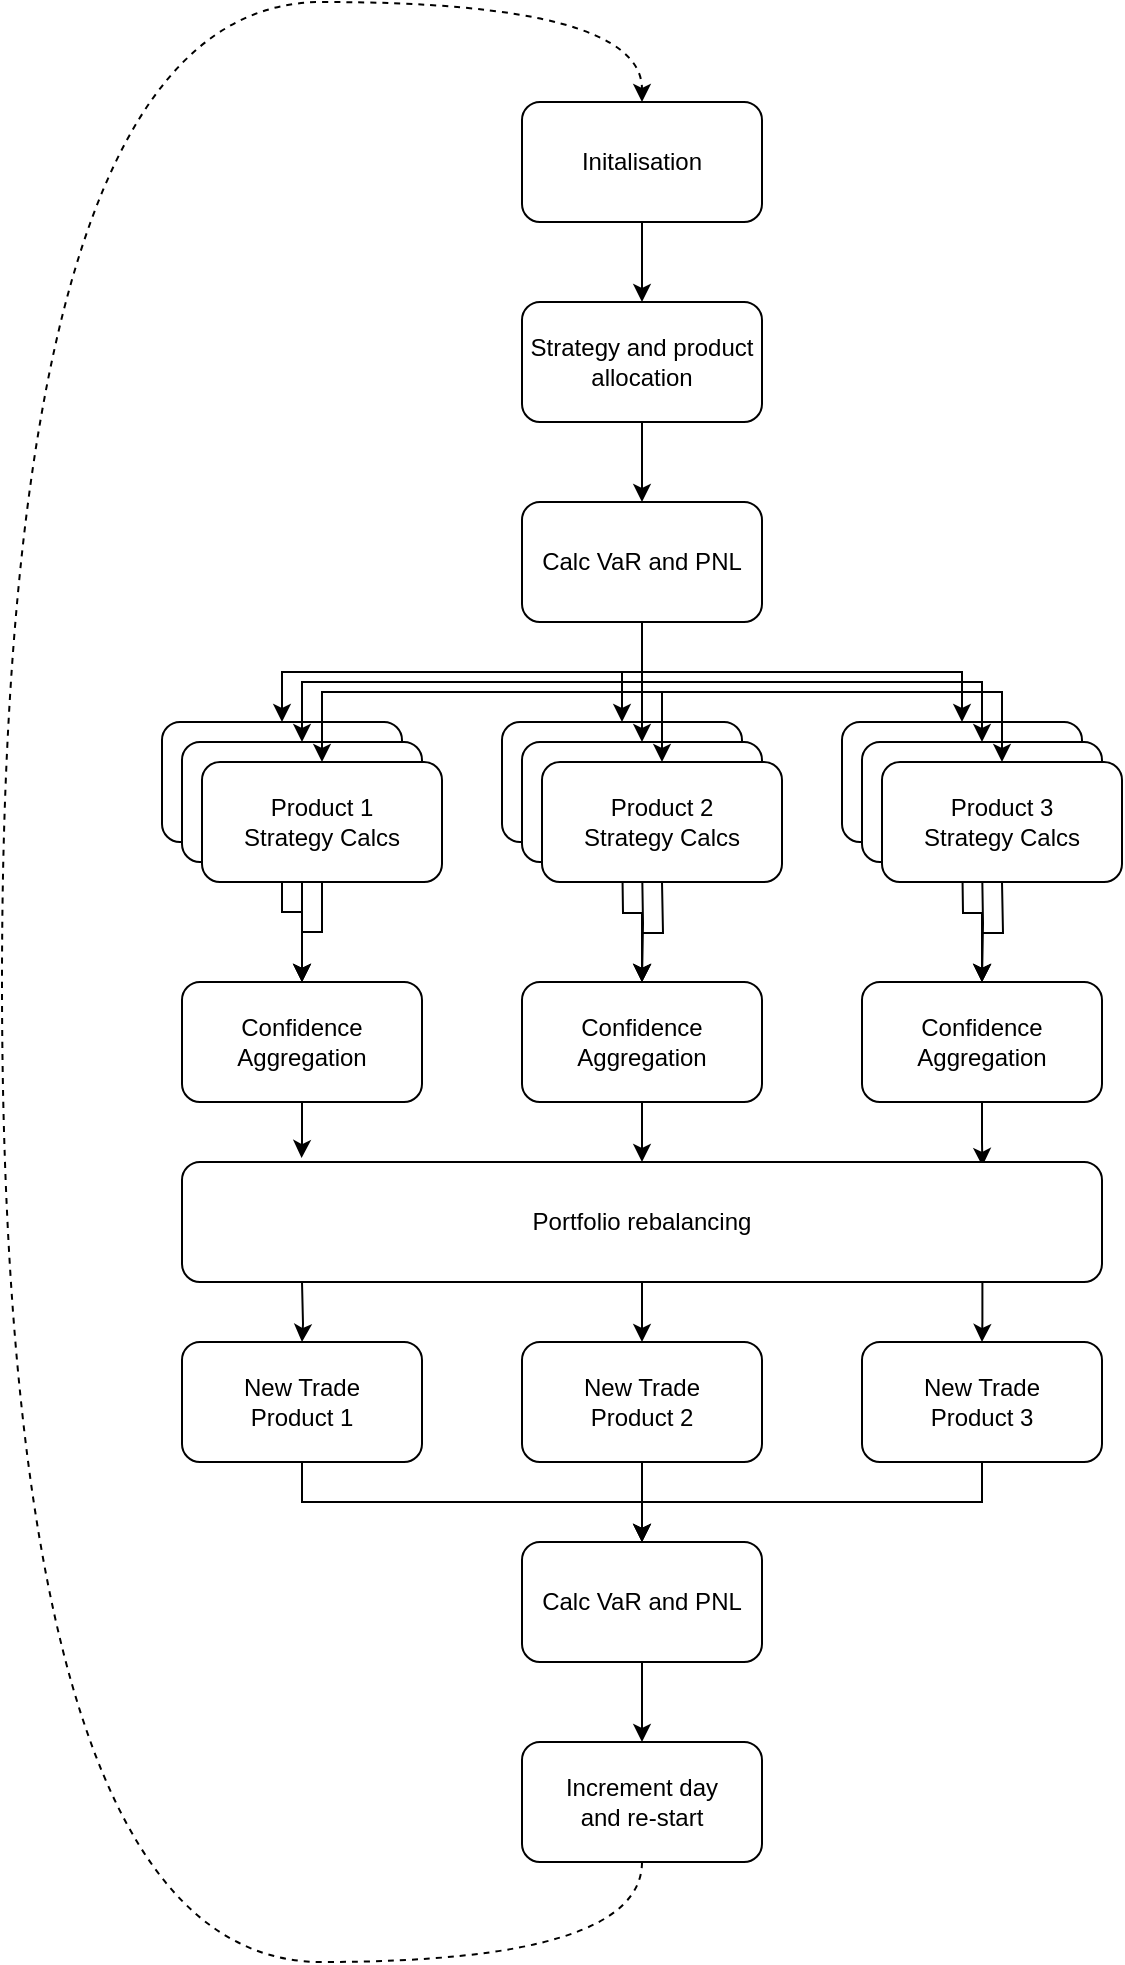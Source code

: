 <mxfile version="13.7.7" type="github"><diagram id="IkWc2ZGjf57PD3JHDBwn" name="Page-1"><mxGraphModel dx="1182" dy="732" grid="1" gridSize="10" guides="1" tooltips="1" connect="1" arrows="1" fold="1" page="1" pageScale="1" pageWidth="827" pageHeight="1169" math="0" shadow="0"><root><mxCell id="0"/><mxCell id="1" parent="0"/><mxCell id="z_9ZXNSyzefPM_XCyMbZ-1" value="Initalisation" style="rounded=1;whiteSpace=wrap;html=1;" parent="1" vertex="1"><mxGeometry x="360" y="80" width="120" height="60" as="geometry"/></mxCell><mxCell id="z_9ZXNSyzefPM_XCyMbZ-8" value="" style="edgeStyle=orthogonalEdgeStyle;rounded=0;orthogonalLoop=1;jettySize=auto;html=1;" parent="1" source="z_9ZXNSyzefPM_XCyMbZ-6" target="z_9ZXNSyzefPM_XCyMbZ-7" edge="1"><mxGeometry relative="1" as="geometry"/></mxCell><mxCell id="z_9ZXNSyzefPM_XCyMbZ-6" value="Strategy and product allocation" style="rounded=1;whiteSpace=wrap;html=1;" parent="1" vertex="1"><mxGeometry x="360" y="180" width="120" height="60" as="geometry"/></mxCell><mxCell id="z_9ZXNSyzefPM_XCyMbZ-4" value="" style="edgeStyle=orthogonalEdgeStyle;rounded=0;orthogonalLoop=1;jettySize=auto;html=1;entryX=0.5;entryY=0;entryDx=0;entryDy=0;" parent="1" source="z_9ZXNSyzefPM_XCyMbZ-1" target="z_9ZXNSyzefPM_XCyMbZ-6" edge="1"><mxGeometry relative="1" as="geometry"><mxPoint x="420" y="250" as="targetPoint"/></mxGeometry></mxCell><mxCell id="z_9ZXNSyzefPM_XCyMbZ-36" style="edgeStyle=orthogonalEdgeStyle;rounded=0;orthogonalLoop=1;jettySize=auto;html=1;entryX=0.5;entryY=0;entryDx=0;entryDy=0;exitX=0.5;exitY=1;exitDx=0;exitDy=0;" parent="1" source="z_9ZXNSyzefPM_XCyMbZ-7" target="z_9ZXNSyzefPM_XCyMbZ-31" edge="1"><mxGeometry relative="1" as="geometry"/></mxCell><mxCell id="z_9ZXNSyzefPM_XCyMbZ-39" style="edgeStyle=orthogonalEdgeStyle;rounded=0;orthogonalLoop=1;jettySize=auto;html=1;entryX=0.5;entryY=0;entryDx=0;entryDy=0;exitX=0.5;exitY=1;exitDx=0;exitDy=0;" parent="1" source="z_9ZXNSyzefPM_XCyMbZ-7" target="z_9ZXNSyzefPM_XCyMbZ-24" edge="1"><mxGeometry relative="1" as="geometry"/></mxCell><mxCell id="z_9ZXNSyzefPM_XCyMbZ-7" value="Calc VaR and PNL" style="whiteSpace=wrap;html=1;rounded=1;" parent="1" vertex="1"><mxGeometry x="360" y="280" width="120" height="60" as="geometry"/></mxCell><mxCell id="z_9ZXNSyzefPM_XCyMbZ-20" style="edgeStyle=orthogonalEdgeStyle;rounded=0;orthogonalLoop=1;jettySize=auto;html=1;entryX=0.5;entryY=0;entryDx=0;entryDy=0;exitX=0.5;exitY=1;exitDx=0;exitDy=0;" parent="1" source="z_9ZXNSyzefPM_XCyMbZ-7" target="z_9ZXNSyzefPM_XCyMbZ-28" edge="1"><mxGeometry relative="1" as="geometry"><mxPoint x="390" y="370" as="sourcePoint"/><mxPoint x="410" y="505" as="targetPoint"/></mxGeometry></mxCell><mxCell id="z_9ZXNSyzefPM_XCyMbZ-50" style="edgeStyle=orthogonalEdgeStyle;rounded=0;orthogonalLoop=1;jettySize=auto;html=1;entryX=0.5;entryY=0;entryDx=0;entryDy=0;" parent="1" source="z_9ZXNSyzefPM_XCyMbZ-24" target="z_9ZXNSyzefPM_XCyMbZ-47" edge="1"><mxGeometry relative="1" as="geometry"><mxPoint x="260" y="550" as="targetPoint"/></mxGeometry></mxCell><mxCell id="z_9ZXNSyzefPM_XCyMbZ-24" value="Strategy 1" style="whiteSpace=wrap;html=1;rounded=1;" parent="1" vertex="1"><mxGeometry x="180" y="390" width="120" height="60" as="geometry"/></mxCell><mxCell id="z_9ZXNSyzefPM_XCyMbZ-49" style="edgeStyle=orthogonalEdgeStyle;rounded=0;orthogonalLoop=1;jettySize=auto;html=1;entryX=0.5;entryY=0;entryDx=0;entryDy=0;" parent="1" source="z_9ZXNSyzefPM_XCyMbZ-25" target="z_9ZXNSyzefPM_XCyMbZ-47" edge="1"><mxGeometry relative="1" as="geometry"/></mxCell><mxCell id="z_9ZXNSyzefPM_XCyMbZ-25" value="Strategy 1" style="whiteSpace=wrap;html=1;rounded=1;" parent="1" vertex="1"><mxGeometry x="190" y="400" width="120" height="60" as="geometry"/></mxCell><mxCell id="z_9ZXNSyzefPM_XCyMbZ-48" value="" style="edgeStyle=orthogonalEdgeStyle;rounded=0;orthogonalLoop=1;jettySize=auto;html=1;" parent="1" source="z_9ZXNSyzefPM_XCyMbZ-26" target="z_9ZXNSyzefPM_XCyMbZ-47" edge="1"><mxGeometry relative="1" as="geometry"/></mxCell><mxCell id="z_9ZXNSyzefPM_XCyMbZ-26" value="Product 1 &lt;br&gt;Strategy Calcs" style="whiteSpace=wrap;html=1;rounded=1;" parent="1" vertex="1"><mxGeometry x="200" y="410" width="120" height="60" as="geometry"/></mxCell><mxCell id="z_9ZXNSyzefPM_XCyMbZ-28" value="Strategy 1" style="whiteSpace=wrap;html=1;rounded=1;" parent="1" vertex="1"><mxGeometry x="350" y="390" width="120" height="60" as="geometry"/></mxCell><mxCell id="z_9ZXNSyzefPM_XCyMbZ-29" value="Strategy 1" style="whiteSpace=wrap;html=1;rounded=1;" parent="1" vertex="1"><mxGeometry x="360" y="400" width="120" height="60" as="geometry"/></mxCell><mxCell id="z_9ZXNSyzefPM_XCyMbZ-31" value="Strategy 1" style="whiteSpace=wrap;html=1;rounded=1;" parent="1" vertex="1"><mxGeometry x="520" y="390" width="120" height="60" as="geometry"/></mxCell><mxCell id="z_9ZXNSyzefPM_XCyMbZ-32" value="Strategy 1" style="whiteSpace=wrap;html=1;rounded=1;" parent="1" vertex="1"><mxGeometry x="530" y="400" width="120" height="60" as="geometry"/></mxCell><mxCell id="z_9ZXNSyzefPM_XCyMbZ-19" style="edgeStyle=orthogonalEdgeStyle;rounded=0;orthogonalLoop=1;jettySize=auto;html=1;entryX=0.5;entryY=0;entryDx=0;entryDy=0;exitX=0.5;exitY=1;exitDx=0;exitDy=0;" parent="1" source="z_9ZXNSyzefPM_XCyMbZ-7" target="z_9ZXNSyzefPM_XCyMbZ-29" edge="1"><mxGeometry relative="1" as="geometry"><mxPoint x="420" y="460" as="sourcePoint"/><mxPoint x="420" y="515" as="targetPoint"/></mxGeometry></mxCell><mxCell id="z_9ZXNSyzefPM_XCyMbZ-17" style="edgeStyle=orthogonalEdgeStyle;rounded=0;orthogonalLoop=1;jettySize=auto;html=1;entryX=0.5;entryY=0;entryDx=0;entryDy=0;exitX=0.5;exitY=1;exitDx=0;exitDy=0;" parent="1" source="z_9ZXNSyzefPM_XCyMbZ-7" target="z_9ZXNSyzefPM_XCyMbZ-30" edge="1"><mxGeometry relative="1" as="geometry"><mxPoint x="430" y="470" as="sourcePoint"/><mxPoint x="430" y="525" as="targetPoint"/></mxGeometry></mxCell><mxCell id="z_9ZXNSyzefPM_XCyMbZ-34" style="edgeStyle=orthogonalEdgeStyle;rounded=0;orthogonalLoop=1;jettySize=auto;html=1;entryX=0.5;entryY=0;entryDx=0;entryDy=0;exitX=0.5;exitY=1;exitDx=0;exitDy=0;" parent="1" source="z_9ZXNSyzefPM_XCyMbZ-7" target="z_9ZXNSyzefPM_XCyMbZ-33" edge="1"><mxGeometry relative="1" as="geometry"><mxPoint x="490" y="440" as="sourcePoint"/></mxGeometry></mxCell><mxCell id="z_9ZXNSyzefPM_XCyMbZ-37" style="edgeStyle=orthogonalEdgeStyle;rounded=0;orthogonalLoop=1;jettySize=auto;html=1;entryX=0.5;entryY=0;entryDx=0;entryDy=0;exitX=0.5;exitY=1;exitDx=0;exitDy=0;" parent="1" source="z_9ZXNSyzefPM_XCyMbZ-7" target="z_9ZXNSyzefPM_XCyMbZ-26" edge="1"><mxGeometry relative="1" as="geometry"/></mxCell><mxCell id="z_9ZXNSyzefPM_XCyMbZ-38" style="edgeStyle=orthogonalEdgeStyle;rounded=0;orthogonalLoop=1;jettySize=auto;html=1;entryX=0.5;entryY=0;entryDx=0;entryDy=0;exitX=0.5;exitY=1;exitDx=0;exitDy=0;" parent="1" source="z_9ZXNSyzefPM_XCyMbZ-7" target="z_9ZXNSyzefPM_XCyMbZ-25" edge="1"><mxGeometry relative="1" as="geometry"/></mxCell><mxCell id="z_9ZXNSyzefPM_XCyMbZ-35" style="edgeStyle=orthogonalEdgeStyle;rounded=0;orthogonalLoop=1;jettySize=auto;html=1;entryX=0.5;entryY=0;entryDx=0;entryDy=0;exitX=0.5;exitY=1;exitDx=0;exitDy=0;" parent="1" source="z_9ZXNSyzefPM_XCyMbZ-7" target="z_9ZXNSyzefPM_XCyMbZ-32" edge="1"><mxGeometry relative="1" as="geometry"><mxPoint x="480" y="430" as="sourcePoint"/></mxGeometry></mxCell><mxCell id="z_9ZXNSyzefPM_XCyMbZ-60" value="" style="edgeStyle=orthogonalEdgeStyle;rounded=0;orthogonalLoop=1;jettySize=auto;html=1;entryX=0.13;entryY=-0.033;entryDx=0;entryDy=0;entryPerimeter=0;" parent="1" source="z_9ZXNSyzefPM_XCyMbZ-47" target="z_9ZXNSyzefPM_XCyMbZ-59" edge="1"><mxGeometry relative="1" as="geometry"/></mxCell><mxCell id="z_9ZXNSyzefPM_XCyMbZ-47" value="Confidence&lt;br&gt;Aggregation" style="whiteSpace=wrap;html=1;rounded=1;" parent="1" vertex="1"><mxGeometry x="190" y="520" width="120" height="60" as="geometry"/></mxCell><mxCell id="z_9ZXNSyzefPM_XCyMbZ-51" style="edgeStyle=orthogonalEdgeStyle;rounded=0;orthogonalLoop=1;jettySize=auto;html=1;entryX=0.5;entryY=0;entryDx=0;entryDy=0;" parent="1" target="z_9ZXNSyzefPM_XCyMbZ-54" edge="1"><mxGeometry relative="1" as="geometry"><mxPoint x="430" y="550" as="targetPoint"/><mxPoint x="410" y="450" as="sourcePoint"/></mxGeometry></mxCell><mxCell id="z_9ZXNSyzefPM_XCyMbZ-52" style="edgeStyle=orthogonalEdgeStyle;rounded=0;orthogonalLoop=1;jettySize=auto;html=1;entryX=0.5;entryY=0;entryDx=0;entryDy=0;" parent="1" target="z_9ZXNSyzefPM_XCyMbZ-54" edge="1"><mxGeometry relative="1" as="geometry"><mxPoint x="420" y="460" as="sourcePoint"/></mxGeometry></mxCell><mxCell id="z_9ZXNSyzefPM_XCyMbZ-53" value="" style="edgeStyle=orthogonalEdgeStyle;rounded=0;orthogonalLoop=1;jettySize=auto;html=1;" parent="1" target="z_9ZXNSyzefPM_XCyMbZ-54" edge="1"><mxGeometry relative="1" as="geometry"><mxPoint x="430" y="470" as="sourcePoint"/></mxGeometry></mxCell><mxCell id="z_9ZXNSyzefPM_XCyMbZ-61" style="edgeStyle=orthogonalEdgeStyle;rounded=0;orthogonalLoop=1;jettySize=auto;html=1;entryX=0.5;entryY=0;entryDx=0;entryDy=0;" parent="1" source="z_9ZXNSyzefPM_XCyMbZ-54" target="z_9ZXNSyzefPM_XCyMbZ-59" edge="1"><mxGeometry relative="1" as="geometry"/></mxCell><mxCell id="z_9ZXNSyzefPM_XCyMbZ-54" value="Confidence&lt;br&gt;Aggregation" style="whiteSpace=wrap;html=1;rounded=1;" parent="1" vertex="1"><mxGeometry x="360" y="520" width="120" height="60" as="geometry"/></mxCell><mxCell id="z_9ZXNSyzefPM_XCyMbZ-55" style="edgeStyle=orthogonalEdgeStyle;rounded=0;orthogonalLoop=1;jettySize=auto;html=1;entryX=0.5;entryY=0;entryDx=0;entryDy=0;" parent="1" target="z_9ZXNSyzefPM_XCyMbZ-58" edge="1"><mxGeometry relative="1" as="geometry"><mxPoint x="600" y="550" as="targetPoint"/><mxPoint x="580" y="450" as="sourcePoint"/></mxGeometry></mxCell><mxCell id="z_9ZXNSyzefPM_XCyMbZ-56" style="edgeStyle=orthogonalEdgeStyle;rounded=0;orthogonalLoop=1;jettySize=auto;html=1;entryX=0.5;entryY=0;entryDx=0;entryDy=0;" parent="1" target="z_9ZXNSyzefPM_XCyMbZ-58" edge="1"><mxGeometry relative="1" as="geometry"><mxPoint x="590" y="460" as="sourcePoint"/></mxGeometry></mxCell><mxCell id="z_9ZXNSyzefPM_XCyMbZ-57" value="" style="edgeStyle=orthogonalEdgeStyle;rounded=0;orthogonalLoop=1;jettySize=auto;html=1;" parent="1" target="z_9ZXNSyzefPM_XCyMbZ-58" edge="1"><mxGeometry relative="1" as="geometry"><mxPoint x="600" y="470" as="sourcePoint"/></mxGeometry></mxCell><mxCell id="z_9ZXNSyzefPM_XCyMbZ-62" style="edgeStyle=orthogonalEdgeStyle;rounded=0;orthogonalLoop=1;jettySize=auto;html=1;entryX=0.87;entryY=0.033;entryDx=0;entryDy=0;entryPerimeter=0;" parent="1" source="z_9ZXNSyzefPM_XCyMbZ-58" target="z_9ZXNSyzefPM_XCyMbZ-59" edge="1"><mxGeometry relative="1" as="geometry"/></mxCell><mxCell id="z_9ZXNSyzefPM_XCyMbZ-58" value="Confidence&lt;br&gt;Aggregation" style="whiteSpace=wrap;html=1;rounded=1;" parent="1" vertex="1"><mxGeometry x="530" y="520" width="120" height="60" as="geometry"/></mxCell><mxCell id="z_9ZXNSyzefPM_XCyMbZ-30" value="Product 2&lt;br&gt;Strategy Calcs" style="whiteSpace=wrap;html=1;rounded=1;" parent="1" vertex="1"><mxGeometry x="370" y="410" width="120" height="60" as="geometry"/></mxCell><mxCell id="z_9ZXNSyzefPM_XCyMbZ-33" value="Product 3&lt;br&gt;Strategy Calcs" style="whiteSpace=wrap;html=1;rounded=1;" parent="1" vertex="1"><mxGeometry x="540" y="410" width="120" height="60" as="geometry"/></mxCell><mxCell id="z_9ZXNSyzefPM_XCyMbZ-75" style="edgeStyle=orthogonalEdgeStyle;rounded=0;orthogonalLoop=1;jettySize=auto;html=1;" parent="1" target="z_9ZXNSyzefPM_XCyMbZ-72" edge="1"><mxGeometry relative="1" as="geometry"><mxPoint x="250" y="670" as="sourcePoint"/></mxGeometry></mxCell><mxCell id="z_9ZXNSyzefPM_XCyMbZ-76" style="edgeStyle=orthogonalEdgeStyle;rounded=0;orthogonalLoop=1;jettySize=auto;html=1;entryX=0.5;entryY=0;entryDx=0;entryDy=0;" parent="1" source="z_9ZXNSyzefPM_XCyMbZ-59" target="z_9ZXNSyzefPM_XCyMbZ-73" edge="1"><mxGeometry relative="1" as="geometry"/></mxCell><mxCell id="z_9ZXNSyzefPM_XCyMbZ-77" style="edgeStyle=orthogonalEdgeStyle;rounded=0;orthogonalLoop=1;jettySize=auto;html=1;exitX=0.87;exitY=1;exitDx=0;exitDy=0;exitPerimeter=0;" parent="1" source="z_9ZXNSyzefPM_XCyMbZ-59" target="z_9ZXNSyzefPM_XCyMbZ-74" edge="1"><mxGeometry relative="1" as="geometry"><mxPoint x="740" y="820" as="sourcePoint"/></mxGeometry></mxCell><mxCell id="z_9ZXNSyzefPM_XCyMbZ-59" value="Portfolio rebalancing" style="whiteSpace=wrap;html=1;rounded=1;" parent="1" vertex="1"><mxGeometry x="190" y="610" width="460" height="60" as="geometry"/></mxCell><mxCell id="z_9ZXNSyzefPM_XCyMbZ-80" style="edgeStyle=orthogonalEdgeStyle;rounded=0;orthogonalLoop=1;jettySize=auto;html=1;exitX=0.5;exitY=1;exitDx=0;exitDy=0;" parent="1" source="z_9ZXNSyzefPM_XCyMbZ-72" target="z_9ZXNSyzefPM_XCyMbZ-79" edge="1"><mxGeometry relative="1" as="geometry"/></mxCell><mxCell id="z_9ZXNSyzefPM_XCyMbZ-72" value="New Trade&lt;br&gt;Product 1" style="whiteSpace=wrap;html=1;rounded=1;" parent="1" vertex="1"><mxGeometry x="190" y="700" width="120" height="60" as="geometry"/></mxCell><mxCell id="z_9ZXNSyzefPM_XCyMbZ-81" style="edgeStyle=orthogonalEdgeStyle;rounded=0;orthogonalLoop=1;jettySize=auto;html=1;entryX=0.5;entryY=0;entryDx=0;entryDy=0;" parent="1" source="z_9ZXNSyzefPM_XCyMbZ-73" target="z_9ZXNSyzefPM_XCyMbZ-79" edge="1"><mxGeometry relative="1" as="geometry"/></mxCell><mxCell id="z_9ZXNSyzefPM_XCyMbZ-73" value="New Trade&lt;br&gt;Product 2" style="whiteSpace=wrap;html=1;rounded=1;" parent="1" vertex="1"><mxGeometry x="360" y="700" width="120" height="60" as="geometry"/></mxCell><mxCell id="z_9ZXNSyzefPM_XCyMbZ-82" style="edgeStyle=orthogonalEdgeStyle;rounded=0;orthogonalLoop=1;jettySize=auto;html=1;entryX=0.5;entryY=0;entryDx=0;entryDy=0;exitX=0.5;exitY=1;exitDx=0;exitDy=0;" parent="1" source="z_9ZXNSyzefPM_XCyMbZ-74" target="z_9ZXNSyzefPM_XCyMbZ-79" edge="1"><mxGeometry relative="1" as="geometry"/></mxCell><mxCell id="z_9ZXNSyzefPM_XCyMbZ-74" value="New Trade&lt;br&gt;Product 3" style="whiteSpace=wrap;html=1;rounded=1;" parent="1" vertex="1"><mxGeometry x="530" y="700" width="120" height="60" as="geometry"/></mxCell><mxCell id="z_9ZXNSyzefPM_XCyMbZ-84" value="" style="edgeStyle=orthogonalEdgeStyle;rounded=0;orthogonalLoop=1;jettySize=auto;html=1;" parent="1" source="z_9ZXNSyzefPM_XCyMbZ-79" target="z_9ZXNSyzefPM_XCyMbZ-83" edge="1"><mxGeometry relative="1" as="geometry"/></mxCell><mxCell id="z_9ZXNSyzefPM_XCyMbZ-79" value="Calc VaR and PNL" style="whiteSpace=wrap;html=1;rounded=1;" parent="1" vertex="1"><mxGeometry x="360" y="800" width="120" height="60" as="geometry"/></mxCell><mxCell id="z_9ZXNSyzefPM_XCyMbZ-85" style="edgeStyle=orthogonalEdgeStyle;rounded=0;orthogonalLoop=1;jettySize=auto;html=1;entryX=0.5;entryY=0;entryDx=0;entryDy=0;curved=1;exitX=0.5;exitY=1;exitDx=0;exitDy=0;dashed=1;" parent="1" source="z_9ZXNSyzefPM_XCyMbZ-83" target="z_9ZXNSyzefPM_XCyMbZ-1" edge="1"><mxGeometry relative="1" as="geometry"><Array as="points"><mxPoint x="420" y="1010"/><mxPoint x="100" y="1010"/><mxPoint x="100" y="30"/><mxPoint x="420" y="30"/></Array></mxGeometry></mxCell><mxCell id="z_9ZXNSyzefPM_XCyMbZ-83" value="Increment day &lt;br&gt;and re-start" style="whiteSpace=wrap;html=1;rounded=1;" parent="1" vertex="1"><mxGeometry x="360" y="900" width="120" height="60" as="geometry"/></mxCell></root></mxGraphModel></diagram></mxfile>